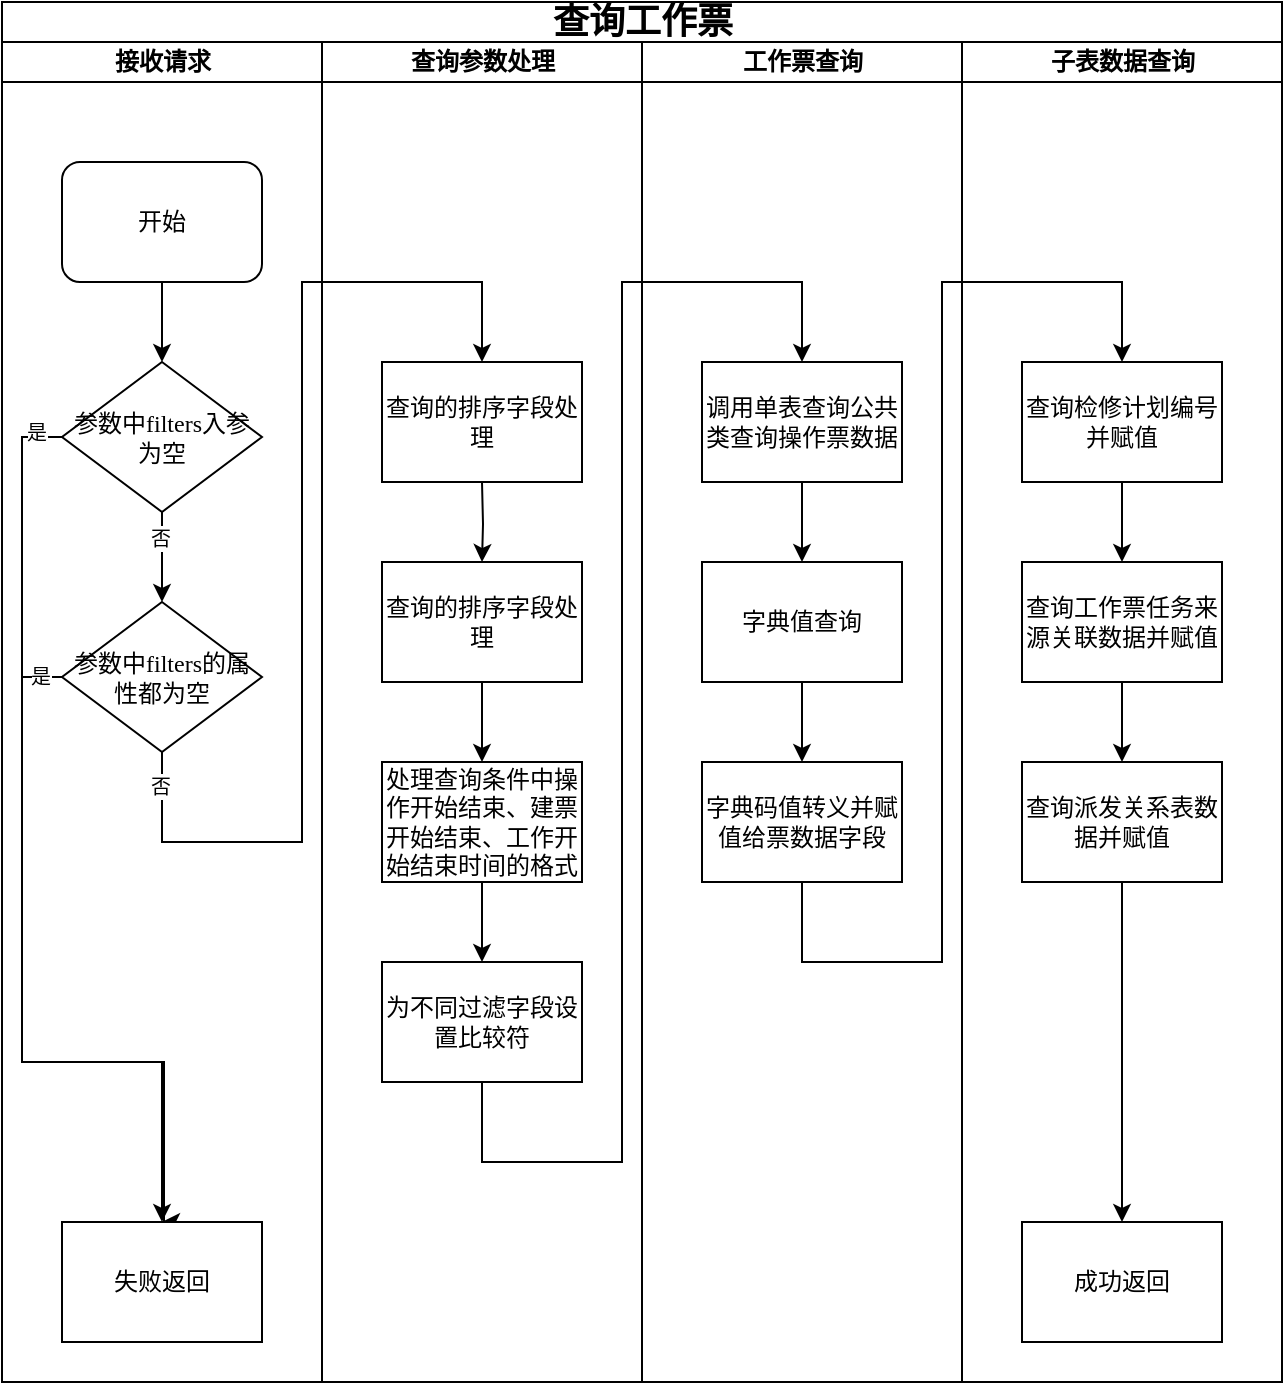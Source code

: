 <mxfile version="26.2.12">
  <diagram name="第 1 页" id="d3z5Tx7qFdWdLEh3QjTV">
    <mxGraphModel dx="1044" dy="562" grid="1" gridSize="10" guides="1" tooltips="1" connect="1" arrows="1" fold="1" page="1" pageScale="1" pageWidth="827" pageHeight="1169" math="0" shadow="0">
      <root>
        <mxCell id="0" />
        <mxCell id="1" parent="0" />
        <mxCell id="HK79JXwR90Z8arDjIiN4-1" value="&lt;font style=&quot;font-size: 18px;&quot;&gt;查询工作票&lt;/font&gt;" style="swimlane;html=1;childLayout=stackLayout;startSize=20;rounded=0;shadow=0;labelBackgroundColor=none;strokeWidth=1;fontFamily=Verdana;fontSize=8;align=center;" parent="1" vertex="1">
          <mxGeometry x="80" y="30" width="640" height="690" as="geometry" />
        </mxCell>
        <mxCell id="HK79JXwR90Z8arDjIiN4-2" value="接收请求" style="swimlane;html=1;startSize=20;" parent="HK79JXwR90Z8arDjIiN4-1" vertex="1">
          <mxGeometry y="20" width="160" height="670" as="geometry">
            <mxRectangle y="20" width="40" height="730" as="alternateBounds" />
          </mxGeometry>
        </mxCell>
        <mxCell id="HK79JXwR90Z8arDjIiN4-3" style="edgeStyle=orthogonalEdgeStyle;rounded=0;orthogonalLoop=1;jettySize=auto;html=1;exitX=0.5;exitY=1;exitDx=0;exitDy=0;entryX=0.5;entryY=0;entryDx=0;entryDy=0;" parent="HK79JXwR90Z8arDjIiN4-2" source="HK79JXwR90Z8arDjIiN4-4" edge="1">
          <mxGeometry relative="1" as="geometry">
            <mxPoint x="80" y="160" as="targetPoint" />
          </mxGeometry>
        </mxCell>
        <mxCell id="HK79JXwR90Z8arDjIiN4-4" value="&lt;font style=&quot;font-size: 12px;&quot;&gt;开始&lt;/font&gt;" style="rounded=1;whiteSpace=wrap;html=1;shadow=0;labelBackgroundColor=none;strokeWidth=1;fontFamily=Verdana;fontSize=8;align=center;" parent="HK79JXwR90Z8arDjIiN4-2" vertex="1">
          <mxGeometry x="30" y="60" width="100" height="60" as="geometry" />
        </mxCell>
        <mxCell id="HK79JXwR90Z8arDjIiN4-98" style="edgeStyle=orthogonalEdgeStyle;rounded=0;orthogonalLoop=1;jettySize=auto;html=1;exitX=0.5;exitY=1;exitDx=0;exitDy=0;entryX=0.5;entryY=0;entryDx=0;entryDy=0;" parent="HK79JXwR90Z8arDjIiN4-2" source="HK79JXwR90Z8arDjIiN4-96" target="HK79JXwR90Z8arDjIiN4-97" edge="1">
          <mxGeometry relative="1" as="geometry" />
        </mxCell>
        <mxCell id="HK79JXwR90Z8arDjIiN4-99" value="&lt;font style=&quot;font-size: 10px;&quot;&gt;否&lt;/font&gt;" style="edgeLabel;html=1;align=center;verticalAlign=middle;resizable=0;points=[];" parent="HK79JXwR90Z8arDjIiN4-98" vertex="1" connectable="0">
          <mxGeometry x="-0.422" y="-1" relative="1" as="geometry">
            <mxPoint as="offset" />
          </mxGeometry>
        </mxCell>
        <mxCell id="HK79JXwR90Z8arDjIiN4-113" style="edgeStyle=orthogonalEdgeStyle;rounded=0;orthogonalLoop=1;jettySize=auto;html=1;exitX=0;exitY=0.5;exitDx=0;exitDy=0;entryX=0.5;entryY=0;entryDx=0;entryDy=0;" parent="HK79JXwR90Z8arDjIiN4-2" source="HK79JXwR90Z8arDjIiN4-96" target="HK79JXwR90Z8arDjIiN4-112" edge="1">
          <mxGeometry relative="1" as="geometry">
            <Array as="points">
              <mxPoint x="10" y="198" />
              <mxPoint x="10" y="510" />
              <mxPoint x="80" y="510" />
            </Array>
          </mxGeometry>
        </mxCell>
        <mxCell id="HK79JXwR90Z8arDjIiN4-115" value="&lt;font style=&quot;font-size: 10px;&quot;&gt;是&lt;/font&gt;" style="edgeLabel;html=1;align=center;verticalAlign=middle;resizable=0;points=[];" parent="HK79JXwR90Z8arDjIiN4-113" vertex="1" connectable="0">
          <mxGeometry x="-0.947" y="-3" relative="1" as="geometry">
            <mxPoint as="offset" />
          </mxGeometry>
        </mxCell>
        <mxCell id="HK79JXwR90Z8arDjIiN4-96" value="&lt;span style=&quot;font-size: 12px;&quot;&gt;参数中filters入参为空&lt;/span&gt;" style="rhombus;whiteSpace=wrap;html=1;rounded=0;shadow=0;labelBackgroundColor=none;strokeWidth=1;fontFamily=Verdana;fontSize=8;align=center;" parent="HK79JXwR90Z8arDjIiN4-2" vertex="1">
          <mxGeometry x="30" y="160" width="100" height="75" as="geometry" />
        </mxCell>
        <mxCell id="HK79JXwR90Z8arDjIiN4-114" style="edgeStyle=orthogonalEdgeStyle;rounded=0;orthogonalLoop=1;jettySize=auto;html=1;exitX=0;exitY=0.5;exitDx=0;exitDy=0;" parent="HK79JXwR90Z8arDjIiN4-2" source="HK79JXwR90Z8arDjIiN4-97" edge="1">
          <mxGeometry relative="1" as="geometry">
            <mxPoint x="80" y="590" as="targetPoint" />
            <Array as="points">
              <mxPoint x="10" y="318" />
              <mxPoint x="10" y="510" />
              <mxPoint x="81" y="510" />
            </Array>
          </mxGeometry>
        </mxCell>
        <mxCell id="HK79JXwR90Z8arDjIiN4-116" value="&lt;font style=&quot;font-size: 10px;&quot;&gt;是&lt;/font&gt;" style="edgeLabel;html=1;align=center;verticalAlign=middle;resizable=0;points=[];" parent="HK79JXwR90Z8arDjIiN4-114" vertex="1" connectable="0">
          <mxGeometry x="-0.941" y="-1" relative="1" as="geometry">
            <mxPoint as="offset" />
          </mxGeometry>
        </mxCell>
        <mxCell id="HK79JXwR90Z8arDjIiN4-97" value="&lt;span style=&quot;font-size: 12px;&quot;&gt;参数中filters的属性都为空&lt;/span&gt;" style="rhombus;whiteSpace=wrap;html=1;rounded=0;shadow=0;labelBackgroundColor=none;strokeWidth=1;fontFamily=Verdana;fontSize=8;align=center;" parent="HK79JXwR90Z8arDjIiN4-2" vertex="1">
          <mxGeometry x="30" y="280" width="100" height="75" as="geometry" />
        </mxCell>
        <mxCell id="HK79JXwR90Z8arDjIiN4-112" value="&lt;span style=&quot;font-size: 12px;&quot;&gt;失败返回&lt;/span&gt;" style="whiteSpace=wrap;html=1;fontSize=8;fontFamily=Verdana;rounded=0;shadow=0;labelBackgroundColor=none;strokeWidth=1;" parent="HK79JXwR90Z8arDjIiN4-2" vertex="1">
          <mxGeometry x="30" y="590" width="100" height="60" as="geometry" />
        </mxCell>
        <mxCell id="HK79JXwR90Z8arDjIiN4-8" value="查询参数处理" style="swimlane;html=1;startSize=20;" parent="HK79JXwR90Z8arDjIiN4-1" vertex="1">
          <mxGeometry x="160" y="20" width="160" height="670" as="geometry" />
        </mxCell>
        <mxCell id="HK79JXwR90Z8arDjIiN4-103" style="edgeStyle=orthogonalEdgeStyle;rounded=0;orthogonalLoop=1;jettySize=auto;html=1;exitX=0.5;exitY=1;exitDx=0;exitDy=0;" parent="HK79JXwR90Z8arDjIiN4-8" target="HK79JXwR90Z8arDjIiN4-102" edge="1">
          <mxGeometry relative="1" as="geometry">
            <mxPoint x="80" y="220" as="sourcePoint" />
          </mxGeometry>
        </mxCell>
        <mxCell id="HK79JXwR90Z8arDjIiN4-22" style="edgeStyle=orthogonalEdgeStyle;rounded=0;orthogonalLoop=1;jettySize=auto;html=1;exitX=0;exitY=0.5;exitDx=0;exitDy=0;entryX=0.5;entryY=0;entryDx=0;entryDy=0;" parent="HK79JXwR90Z8arDjIiN4-8" edge="1">
          <mxGeometry relative="1" as="geometry">
            <Array as="points">
              <mxPoint x="10" y="838" />
              <mxPoint x="10" y="990" />
              <mxPoint x="80" y="990" />
            </Array>
            <mxPoint x="30" y="837.5" as="sourcePoint" />
          </mxGeometry>
        </mxCell>
        <mxCell id="HK79JXwR90Z8arDjIiN4-29" style="edgeStyle=orthogonalEdgeStyle;rounded=0;orthogonalLoop=1;jettySize=auto;html=1;exitX=0;exitY=0.5;exitDx=0;exitDy=0;entryX=0.5;entryY=0;entryDx=0;entryDy=0;" parent="HK79JXwR90Z8arDjIiN4-8" edge="1">
          <mxGeometry relative="1" as="geometry">
            <Array as="points">
              <mxPoint x="10" y="1048" />
              <mxPoint x="10" y="1200" />
              <mxPoint x="80" y="1200" />
            </Array>
            <mxPoint x="30" y="1047.5" as="sourcePoint" />
          </mxGeometry>
        </mxCell>
        <mxCell id="HK79JXwR90Z8arDjIiN4-42" style="edgeStyle=orthogonalEdgeStyle;rounded=0;orthogonalLoop=1;jettySize=auto;html=1;exitX=0;exitY=0.5;exitDx=0;exitDy=0;entryX=0.5;entryY=0;entryDx=0;entryDy=0;" parent="HK79JXwR90Z8arDjIiN4-8" edge="1">
          <mxGeometry relative="1" as="geometry">
            <Array as="points">
              <mxPoint x="10" y="298" />
              <mxPoint x="10" y="460" />
              <mxPoint x="80" y="460" />
            </Array>
            <mxPoint x="80" y="480" as="targetPoint" />
          </mxGeometry>
        </mxCell>
        <mxCell id="HK79JXwR90Z8arDjIiN4-105" style="edgeStyle=orthogonalEdgeStyle;rounded=0;orthogonalLoop=1;jettySize=auto;html=1;exitX=0.5;exitY=1;exitDx=0;exitDy=0;entryX=0.5;entryY=0;entryDx=0;entryDy=0;" parent="HK79JXwR90Z8arDjIiN4-8" source="HK79JXwR90Z8arDjIiN4-102" target="HK79JXwR90Z8arDjIiN4-104" edge="1">
          <mxGeometry relative="1" as="geometry" />
        </mxCell>
        <mxCell id="HK79JXwR90Z8arDjIiN4-102" value="&lt;span style=&quot;font-size: 12px;&quot;&gt;查询的排序字段&lt;/span&gt;&lt;span style=&quot;font-size: 12px;&quot;&gt;处理&lt;/span&gt;" style="whiteSpace=wrap;html=1;fontSize=8;fontFamily=Verdana;rounded=0;shadow=0;labelBackgroundColor=none;strokeWidth=1;" parent="HK79JXwR90Z8arDjIiN4-8" vertex="1">
          <mxGeometry x="30" y="260" width="100" height="60" as="geometry" />
        </mxCell>
        <mxCell id="HK79JXwR90Z8arDjIiN4-107" style="edgeStyle=orthogonalEdgeStyle;rounded=0;orthogonalLoop=1;jettySize=auto;html=1;exitX=0.5;exitY=1;exitDx=0;exitDy=0;entryX=0.5;entryY=0;entryDx=0;entryDy=0;" parent="HK79JXwR90Z8arDjIiN4-8" source="HK79JXwR90Z8arDjIiN4-104" target="HK79JXwR90Z8arDjIiN4-106" edge="1">
          <mxGeometry relative="1" as="geometry" />
        </mxCell>
        <mxCell id="HK79JXwR90Z8arDjIiN4-104" value="&lt;span style=&quot;font-size: 12px;&quot;&gt;处理查询条件中操作开始结束、建票开始结束、工作开始结束时间的格式&lt;/span&gt;" style="whiteSpace=wrap;html=1;fontSize=8;fontFamily=Verdana;rounded=0;shadow=0;labelBackgroundColor=none;strokeWidth=1;" parent="HK79JXwR90Z8arDjIiN4-8" vertex="1">
          <mxGeometry x="30" y="360" width="100" height="60" as="geometry" />
        </mxCell>
        <mxCell id="HK79JXwR90Z8arDjIiN4-106" value="&lt;span style=&quot;font-size: 12px;&quot;&gt;为不同过滤字段设置比较符&lt;/span&gt;" style="whiteSpace=wrap;html=1;fontSize=8;fontFamily=Verdana;rounded=0;shadow=0;labelBackgroundColor=none;strokeWidth=1;" parent="HK79JXwR90Z8arDjIiN4-8" vertex="1">
          <mxGeometry x="30" y="460" width="100" height="60" as="geometry" />
        </mxCell>
        <mxCell id="HK79JXwR90Z8arDjIiN4-108" value="&lt;span style=&quot;font-size: 12px;&quot;&gt;查询的排序字段&lt;/span&gt;&lt;span style=&quot;font-size: 12px;&quot;&gt;处理&lt;/span&gt;" style="whiteSpace=wrap;html=1;fontSize=8;fontFamily=Verdana;rounded=0;shadow=0;labelBackgroundColor=none;strokeWidth=1;" parent="HK79JXwR90Z8arDjIiN4-8" vertex="1">
          <mxGeometry x="30" y="160" width="100" height="60" as="geometry" />
        </mxCell>
        <mxCell id="HK79JXwR90Z8arDjIiN4-47" value="工作票查询" style="swimlane;html=1;startSize=20;" parent="HK79JXwR90Z8arDjIiN4-1" vertex="1">
          <mxGeometry x="320" y="20" width="160" height="670" as="geometry" />
        </mxCell>
        <mxCell id="HK79JXwR90Z8arDjIiN4-48" style="edgeStyle=orthogonalEdgeStyle;rounded=0;orthogonalLoop=1;jettySize=auto;html=1;exitX=0.5;exitY=1;exitDx=0;exitDy=0;" parent="HK79JXwR90Z8arDjIiN4-47" source="HK79JXwR90Z8arDjIiN4-49" target="HK79JXwR90Z8arDjIiN4-51" edge="1">
          <mxGeometry relative="1" as="geometry" />
        </mxCell>
        <mxCell id="HK79JXwR90Z8arDjIiN4-49" value="&lt;span style=&quot;font-size: 12px;&quot;&gt;调用单表查询公共类查询操作票数据&lt;/span&gt;" style="whiteSpace=wrap;html=1;fontSize=8;fontFamily=Verdana;rounded=0;shadow=0;labelBackgroundColor=none;strokeWidth=1;" parent="HK79JXwR90Z8arDjIiN4-47" vertex="1">
          <mxGeometry x="30" y="160" width="100" height="60" as="geometry" />
        </mxCell>
        <mxCell id="HK79JXwR90Z8arDjIiN4-50" style="edgeStyle=orthogonalEdgeStyle;rounded=0;orthogonalLoop=1;jettySize=auto;html=1;exitX=0.5;exitY=1;exitDx=0;exitDy=0;entryX=0.5;entryY=0;entryDx=0;entryDy=0;" parent="HK79JXwR90Z8arDjIiN4-47" source="HK79JXwR90Z8arDjIiN4-51" target="HK79JXwR90Z8arDjIiN4-53" edge="1">
          <mxGeometry relative="1" as="geometry" />
        </mxCell>
        <mxCell id="HK79JXwR90Z8arDjIiN4-51" value="&lt;span style=&quot;font-size: 12px;&quot;&gt;字典值查询&lt;/span&gt;" style="whiteSpace=wrap;html=1;fontSize=8;fontFamily=Verdana;rounded=0;shadow=0;labelBackgroundColor=none;strokeWidth=1;" parent="HK79JXwR90Z8arDjIiN4-47" vertex="1">
          <mxGeometry x="30" y="260" width="100" height="60" as="geometry" />
        </mxCell>
        <mxCell id="HK79JXwR90Z8arDjIiN4-53" value="&lt;span style=&quot;font-size: 12px;&quot;&gt;字典码值转义并赋值给票数据字段&lt;/span&gt;" style="whiteSpace=wrap;html=1;fontSize=8;fontFamily=Verdana;rounded=0;shadow=0;labelBackgroundColor=none;strokeWidth=1;" parent="HK79JXwR90Z8arDjIiN4-47" vertex="1">
          <mxGeometry x="30" y="360" width="100" height="60" as="geometry" />
        </mxCell>
        <mxCell id="HK79JXwR90Z8arDjIiN4-55" value="子表数据查询" style="swimlane;html=1;startSize=20;" parent="HK79JXwR90Z8arDjIiN4-1" vertex="1">
          <mxGeometry x="480" y="20" width="160" height="670" as="geometry" />
        </mxCell>
        <mxCell id="HK79JXwR90Z8arDjIiN4-56" style="edgeStyle=orthogonalEdgeStyle;rounded=0;orthogonalLoop=1;jettySize=auto;html=1;exitX=0.5;exitY=1;exitDx=0;exitDy=0;entryX=0.5;entryY=0;entryDx=0;entryDy=0;" parent="HK79JXwR90Z8arDjIiN4-55" source="HK79JXwR90Z8arDjIiN4-57" target="HK79JXwR90Z8arDjIiN4-59" edge="1">
          <mxGeometry relative="1" as="geometry">
            <mxPoint x="80" y="257.5" as="targetPoint" />
          </mxGeometry>
        </mxCell>
        <mxCell id="HK79JXwR90Z8arDjIiN4-57" value="&lt;span style=&quot;font-size: 12px;&quot;&gt;查询检修计划编号并赋值&lt;/span&gt;" style="whiteSpace=wrap;html=1;fontSize=8;fontFamily=Verdana;rounded=0;shadow=0;labelBackgroundColor=none;strokeWidth=1;" parent="HK79JXwR90Z8arDjIiN4-55" vertex="1">
          <mxGeometry x="30" y="160" width="100" height="60" as="geometry" />
        </mxCell>
        <mxCell id="HK79JXwR90Z8arDjIiN4-58" style="edgeStyle=orthogonalEdgeStyle;rounded=0;orthogonalLoop=1;jettySize=auto;html=1;exitX=0.5;exitY=1;exitDx=0;exitDy=0;entryX=0.5;entryY=0;entryDx=0;entryDy=0;" parent="HK79JXwR90Z8arDjIiN4-55" source="HK79JXwR90Z8arDjIiN4-59" target="HK79JXwR90Z8arDjIiN4-110" edge="1">
          <mxGeometry relative="1" as="geometry">
            <mxPoint x="80" y="350" as="targetPoint" />
          </mxGeometry>
        </mxCell>
        <mxCell id="HK79JXwR90Z8arDjIiN4-59" value="&lt;span style=&quot;font-size: 12px;&quot;&gt;查询工作票任务来源关联数据并赋值&lt;/span&gt;" style="whiteSpace=wrap;html=1;fontSize=8;fontFamily=Verdana;rounded=0;shadow=0;labelBackgroundColor=none;strokeWidth=1;" parent="HK79JXwR90Z8arDjIiN4-55" vertex="1">
          <mxGeometry x="30" y="260" width="100" height="60" as="geometry" />
        </mxCell>
        <mxCell id="HK79JXwR90Z8arDjIiN4-111" style="edgeStyle=orthogonalEdgeStyle;rounded=0;orthogonalLoop=1;jettySize=auto;html=1;exitX=0.5;exitY=1;exitDx=0;exitDy=0;entryX=0.5;entryY=0;entryDx=0;entryDy=0;" parent="HK79JXwR90Z8arDjIiN4-55" source="HK79JXwR90Z8arDjIiN4-110" target="HK79JXwR90Z8arDjIiN4-87" edge="1">
          <mxGeometry relative="1" as="geometry" />
        </mxCell>
        <mxCell id="HK79JXwR90Z8arDjIiN4-110" value="&lt;span style=&quot;font-size: 12px;&quot;&gt;查询派发关系表数据并赋值&lt;/span&gt;" style="whiteSpace=wrap;html=1;fontSize=8;fontFamily=Verdana;rounded=0;shadow=0;labelBackgroundColor=none;strokeWidth=1;" parent="HK79JXwR90Z8arDjIiN4-55" vertex="1">
          <mxGeometry x="30" y="360" width="100" height="60" as="geometry" />
        </mxCell>
        <mxCell id="HK79JXwR90Z8arDjIiN4-87" value="&lt;span style=&quot;font-size: 12px;&quot;&gt;成功返回&lt;/span&gt;" style="whiteSpace=wrap;html=1;fontSize=8;fontFamily=Verdana;rounded=0;shadow=0;labelBackgroundColor=none;strokeWidth=1;" parent="HK79JXwR90Z8arDjIiN4-55" vertex="1">
          <mxGeometry x="30" y="590" width="100" height="60" as="geometry" />
        </mxCell>
        <mxCell id="HK79JXwR90Z8arDjIiN4-92" style="edgeStyle=orthogonalEdgeStyle;rounded=0;orthogonalLoop=1;jettySize=auto;html=1;exitX=0.5;exitY=1;exitDx=0;exitDy=0;entryX=0.5;entryY=0;entryDx=0;entryDy=0;" parent="HK79JXwR90Z8arDjIiN4-1" source="HK79JXwR90Z8arDjIiN4-53" target="HK79JXwR90Z8arDjIiN4-57" edge="1">
          <mxGeometry relative="1" as="geometry">
            <Array as="points">
              <mxPoint x="400" y="480" />
              <mxPoint x="470" y="480" />
              <mxPoint x="470" y="140" />
              <mxPoint x="560" y="140" />
            </Array>
            <mxPoint x="400" y="540" as="sourcePoint" />
          </mxGeometry>
        </mxCell>
        <mxCell id="HK79JXwR90Z8arDjIiN4-100" style="edgeStyle=orthogonalEdgeStyle;rounded=0;orthogonalLoop=1;jettySize=auto;html=1;exitX=0.5;exitY=1;exitDx=0;exitDy=0;entryX=0.5;entryY=0;entryDx=0;entryDy=0;" parent="HK79JXwR90Z8arDjIiN4-1" source="HK79JXwR90Z8arDjIiN4-97" edge="1">
          <mxGeometry relative="1" as="geometry">
            <mxPoint x="240" y="180" as="targetPoint" />
            <Array as="points">
              <mxPoint x="80" y="420" />
              <mxPoint x="150" y="420" />
              <mxPoint x="150" y="140" />
              <mxPoint x="240" y="140" />
            </Array>
          </mxGeometry>
        </mxCell>
        <mxCell id="HK79JXwR90Z8arDjIiN4-101" value="&lt;font style=&quot;font-size: 10px;&quot;&gt;否&lt;/font&gt;" style="edgeLabel;html=1;align=center;verticalAlign=middle;resizable=0;points=[];" parent="HK79JXwR90Z8arDjIiN4-100" vertex="1" connectable="0">
          <mxGeometry x="-0.938" y="-1" relative="1" as="geometry">
            <mxPoint as="offset" />
          </mxGeometry>
        </mxCell>
        <mxCell id="HK79JXwR90Z8arDjIiN4-109" style="edgeStyle=orthogonalEdgeStyle;rounded=0;orthogonalLoop=1;jettySize=auto;html=1;exitX=0.5;exitY=1;exitDx=0;exitDy=0;entryX=0.5;entryY=0;entryDx=0;entryDy=0;" parent="HK79JXwR90Z8arDjIiN4-1" source="HK79JXwR90Z8arDjIiN4-106" target="HK79JXwR90Z8arDjIiN4-49" edge="1">
          <mxGeometry relative="1" as="geometry">
            <Array as="points">
              <mxPoint x="240" y="580" />
              <mxPoint x="310" y="580" />
              <mxPoint x="310" y="140" />
              <mxPoint x="400" y="140" />
            </Array>
          </mxGeometry>
        </mxCell>
      </root>
    </mxGraphModel>
  </diagram>
</mxfile>
